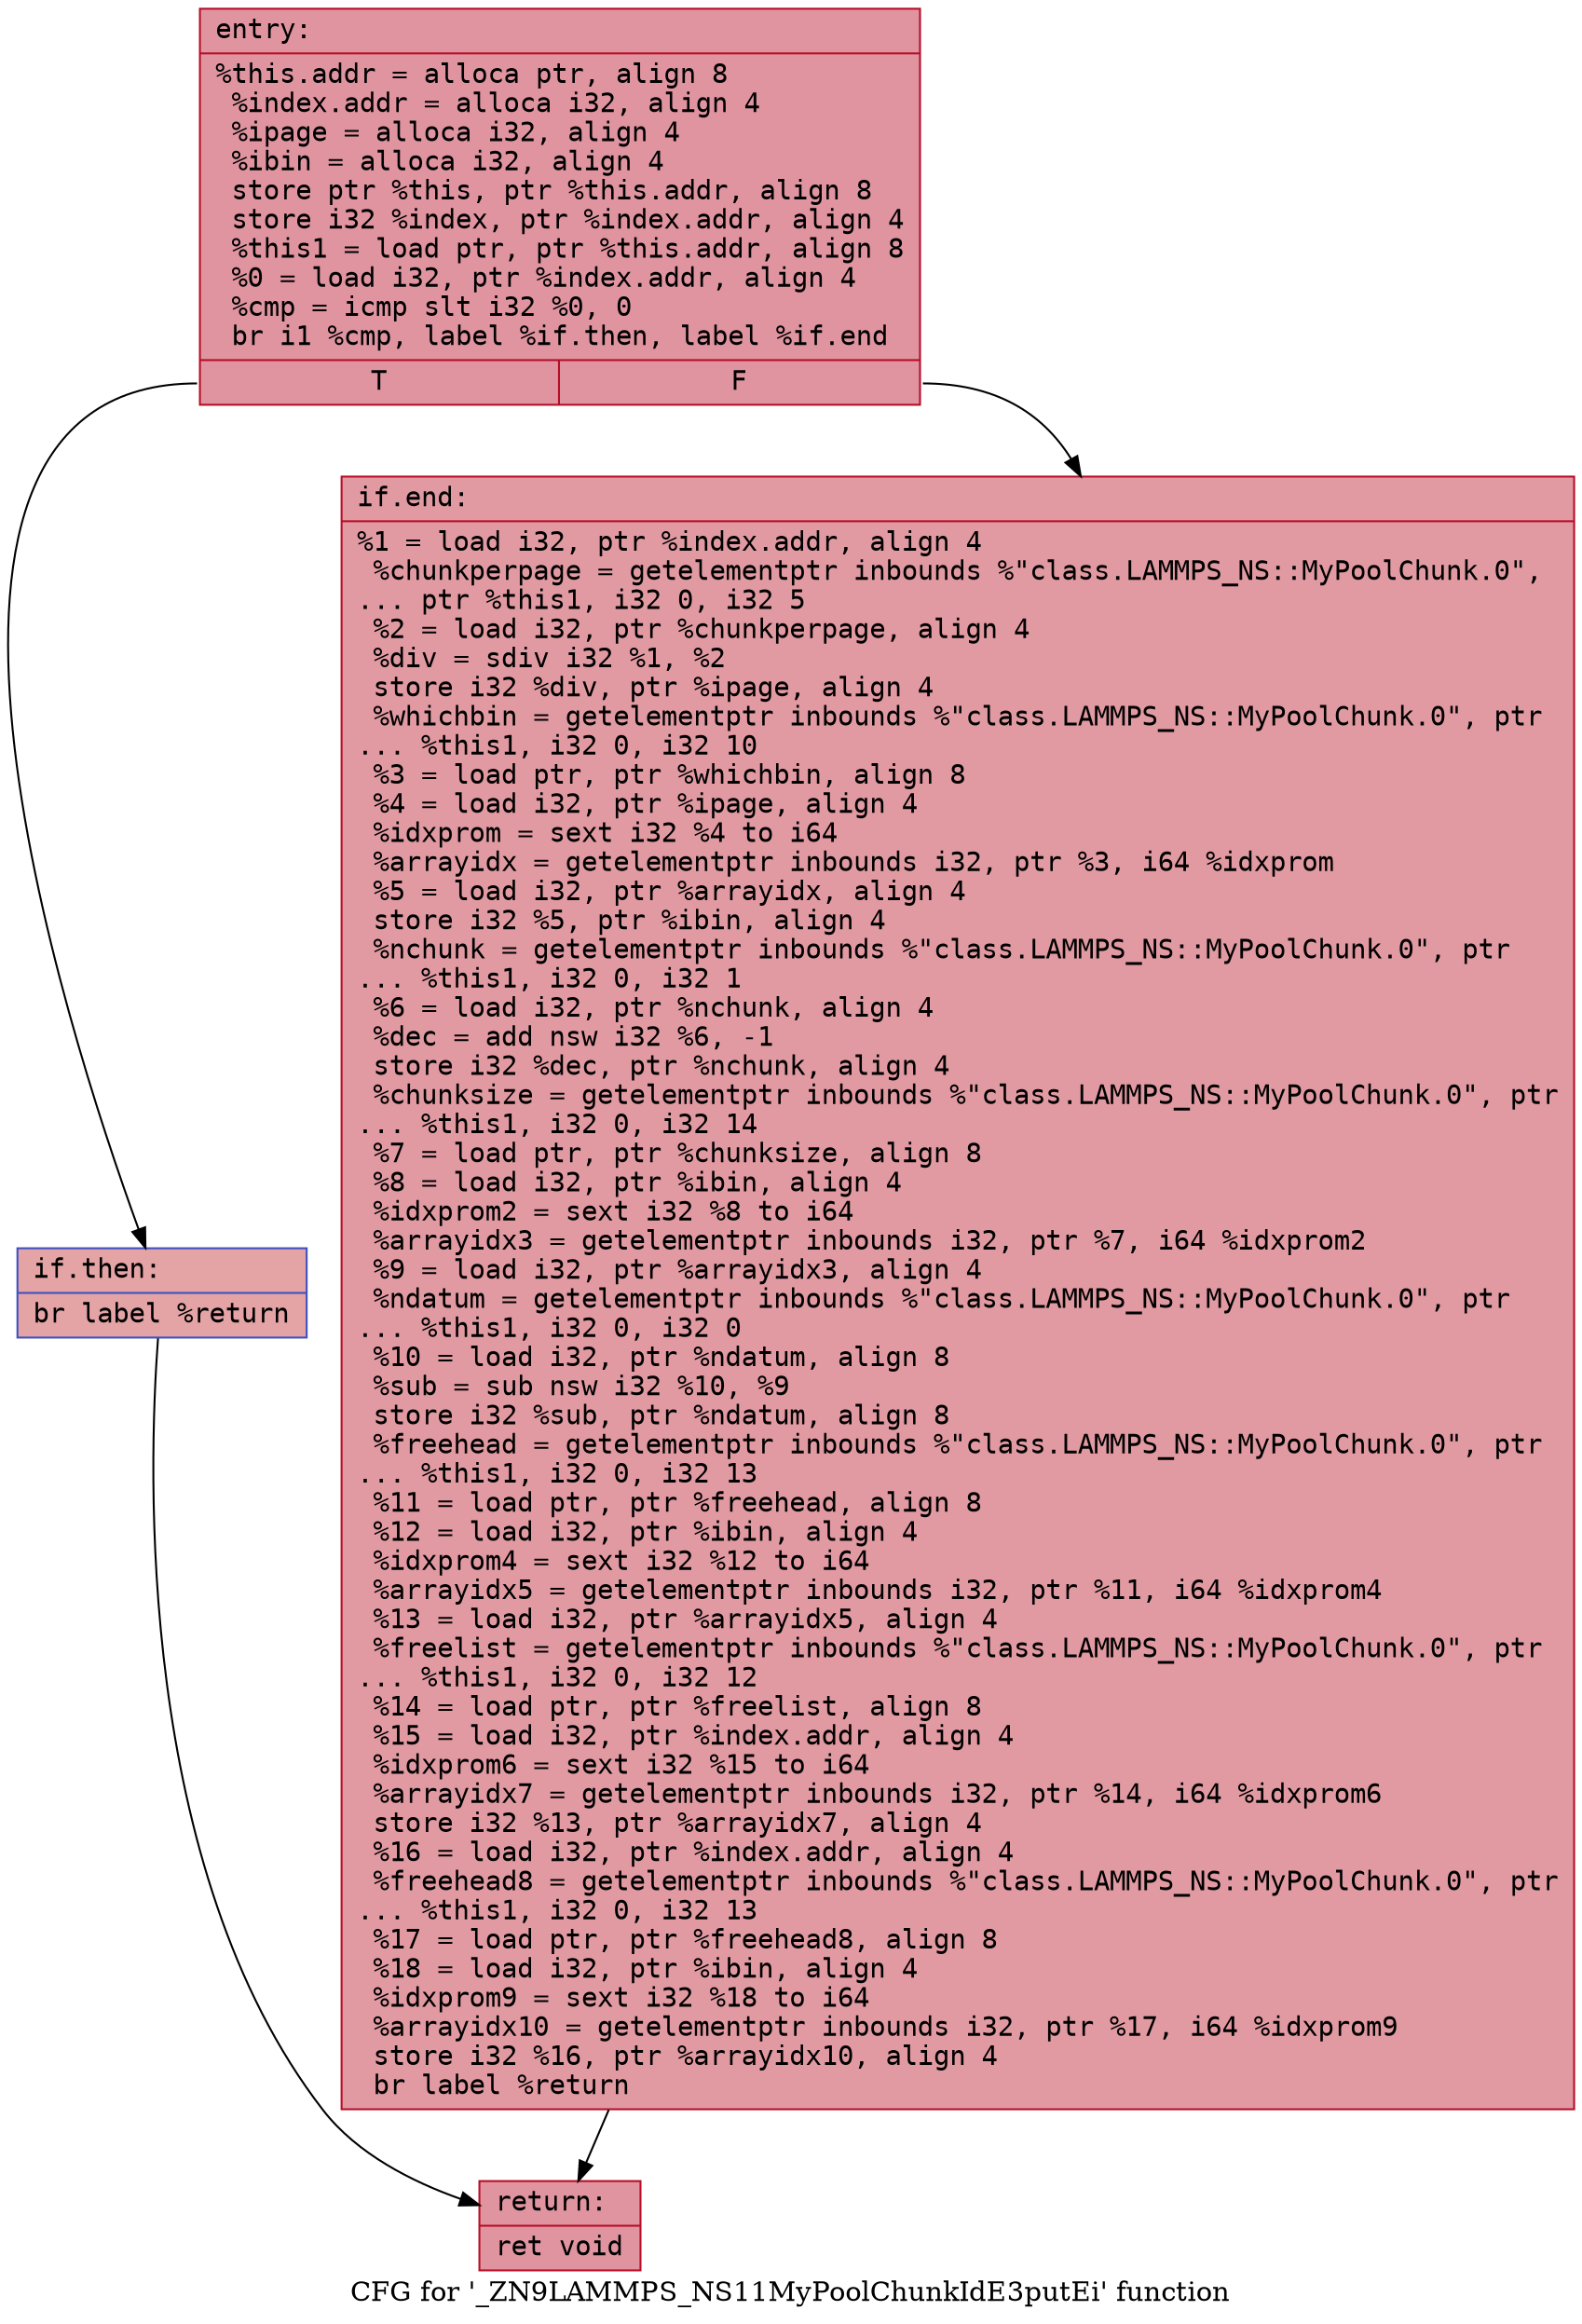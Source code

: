 digraph "CFG for '_ZN9LAMMPS_NS11MyPoolChunkIdE3putEi' function" {
	label="CFG for '_ZN9LAMMPS_NS11MyPoolChunkIdE3putEi' function";

	Node0x556991b41a30 [shape=record,color="#b70d28ff", style=filled, fillcolor="#b70d2870" fontname="Courier",label="{entry:\l|  %this.addr = alloca ptr, align 8\l  %index.addr = alloca i32, align 4\l  %ipage = alloca i32, align 4\l  %ibin = alloca i32, align 4\l  store ptr %this, ptr %this.addr, align 8\l  store i32 %index, ptr %index.addr, align 4\l  %this1 = load ptr, ptr %this.addr, align 8\l  %0 = load i32, ptr %index.addr, align 4\l  %cmp = icmp slt i32 %0, 0\l  br i1 %cmp, label %if.then, label %if.end\l|{<s0>T|<s1>F}}"];
	Node0x556991b41a30:s0 -> Node0x556991b69200[tooltip="entry -> if.then\nProbability 37.50%" ];
	Node0x556991b41a30:s1 -> Node0x556991b69270[tooltip="entry -> if.end\nProbability 62.50%" ];
	Node0x556991b69200 [shape=record,color="#3d50c3ff", style=filled, fillcolor="#c32e3170" fontname="Courier",label="{if.then:\l|  br label %return\l}"];
	Node0x556991b69200 -> Node0x556991b69390[tooltip="if.then -> return\nProbability 100.00%" ];
	Node0x556991b69270 [shape=record,color="#b70d28ff", style=filled, fillcolor="#bb1b2c70" fontname="Courier",label="{if.end:\l|  %1 = load i32, ptr %index.addr, align 4\l  %chunkperpage = getelementptr inbounds %\"class.LAMMPS_NS::MyPoolChunk.0\",\l... ptr %this1, i32 0, i32 5\l  %2 = load i32, ptr %chunkperpage, align 4\l  %div = sdiv i32 %1, %2\l  store i32 %div, ptr %ipage, align 4\l  %whichbin = getelementptr inbounds %\"class.LAMMPS_NS::MyPoolChunk.0\", ptr\l... %this1, i32 0, i32 10\l  %3 = load ptr, ptr %whichbin, align 8\l  %4 = load i32, ptr %ipage, align 4\l  %idxprom = sext i32 %4 to i64\l  %arrayidx = getelementptr inbounds i32, ptr %3, i64 %idxprom\l  %5 = load i32, ptr %arrayidx, align 4\l  store i32 %5, ptr %ibin, align 4\l  %nchunk = getelementptr inbounds %\"class.LAMMPS_NS::MyPoolChunk.0\", ptr\l... %this1, i32 0, i32 1\l  %6 = load i32, ptr %nchunk, align 4\l  %dec = add nsw i32 %6, -1\l  store i32 %dec, ptr %nchunk, align 4\l  %chunksize = getelementptr inbounds %\"class.LAMMPS_NS::MyPoolChunk.0\", ptr\l... %this1, i32 0, i32 14\l  %7 = load ptr, ptr %chunksize, align 8\l  %8 = load i32, ptr %ibin, align 4\l  %idxprom2 = sext i32 %8 to i64\l  %arrayidx3 = getelementptr inbounds i32, ptr %7, i64 %idxprom2\l  %9 = load i32, ptr %arrayidx3, align 4\l  %ndatum = getelementptr inbounds %\"class.LAMMPS_NS::MyPoolChunk.0\", ptr\l... %this1, i32 0, i32 0\l  %10 = load i32, ptr %ndatum, align 8\l  %sub = sub nsw i32 %10, %9\l  store i32 %sub, ptr %ndatum, align 8\l  %freehead = getelementptr inbounds %\"class.LAMMPS_NS::MyPoolChunk.0\", ptr\l... %this1, i32 0, i32 13\l  %11 = load ptr, ptr %freehead, align 8\l  %12 = load i32, ptr %ibin, align 4\l  %idxprom4 = sext i32 %12 to i64\l  %arrayidx5 = getelementptr inbounds i32, ptr %11, i64 %idxprom4\l  %13 = load i32, ptr %arrayidx5, align 4\l  %freelist = getelementptr inbounds %\"class.LAMMPS_NS::MyPoolChunk.0\", ptr\l... %this1, i32 0, i32 12\l  %14 = load ptr, ptr %freelist, align 8\l  %15 = load i32, ptr %index.addr, align 4\l  %idxprom6 = sext i32 %15 to i64\l  %arrayidx7 = getelementptr inbounds i32, ptr %14, i64 %idxprom6\l  store i32 %13, ptr %arrayidx7, align 4\l  %16 = load i32, ptr %index.addr, align 4\l  %freehead8 = getelementptr inbounds %\"class.LAMMPS_NS::MyPoolChunk.0\", ptr\l... %this1, i32 0, i32 13\l  %17 = load ptr, ptr %freehead8, align 8\l  %18 = load i32, ptr %ibin, align 4\l  %idxprom9 = sext i32 %18 to i64\l  %arrayidx10 = getelementptr inbounds i32, ptr %17, i64 %idxprom9\l  store i32 %16, ptr %arrayidx10, align 4\l  br label %return\l}"];
	Node0x556991b69270 -> Node0x556991b69390[tooltip="if.end -> return\nProbability 100.00%" ];
	Node0x556991b69390 [shape=record,color="#b70d28ff", style=filled, fillcolor="#b70d2870" fontname="Courier",label="{return:\l|  ret void\l}"];
}

